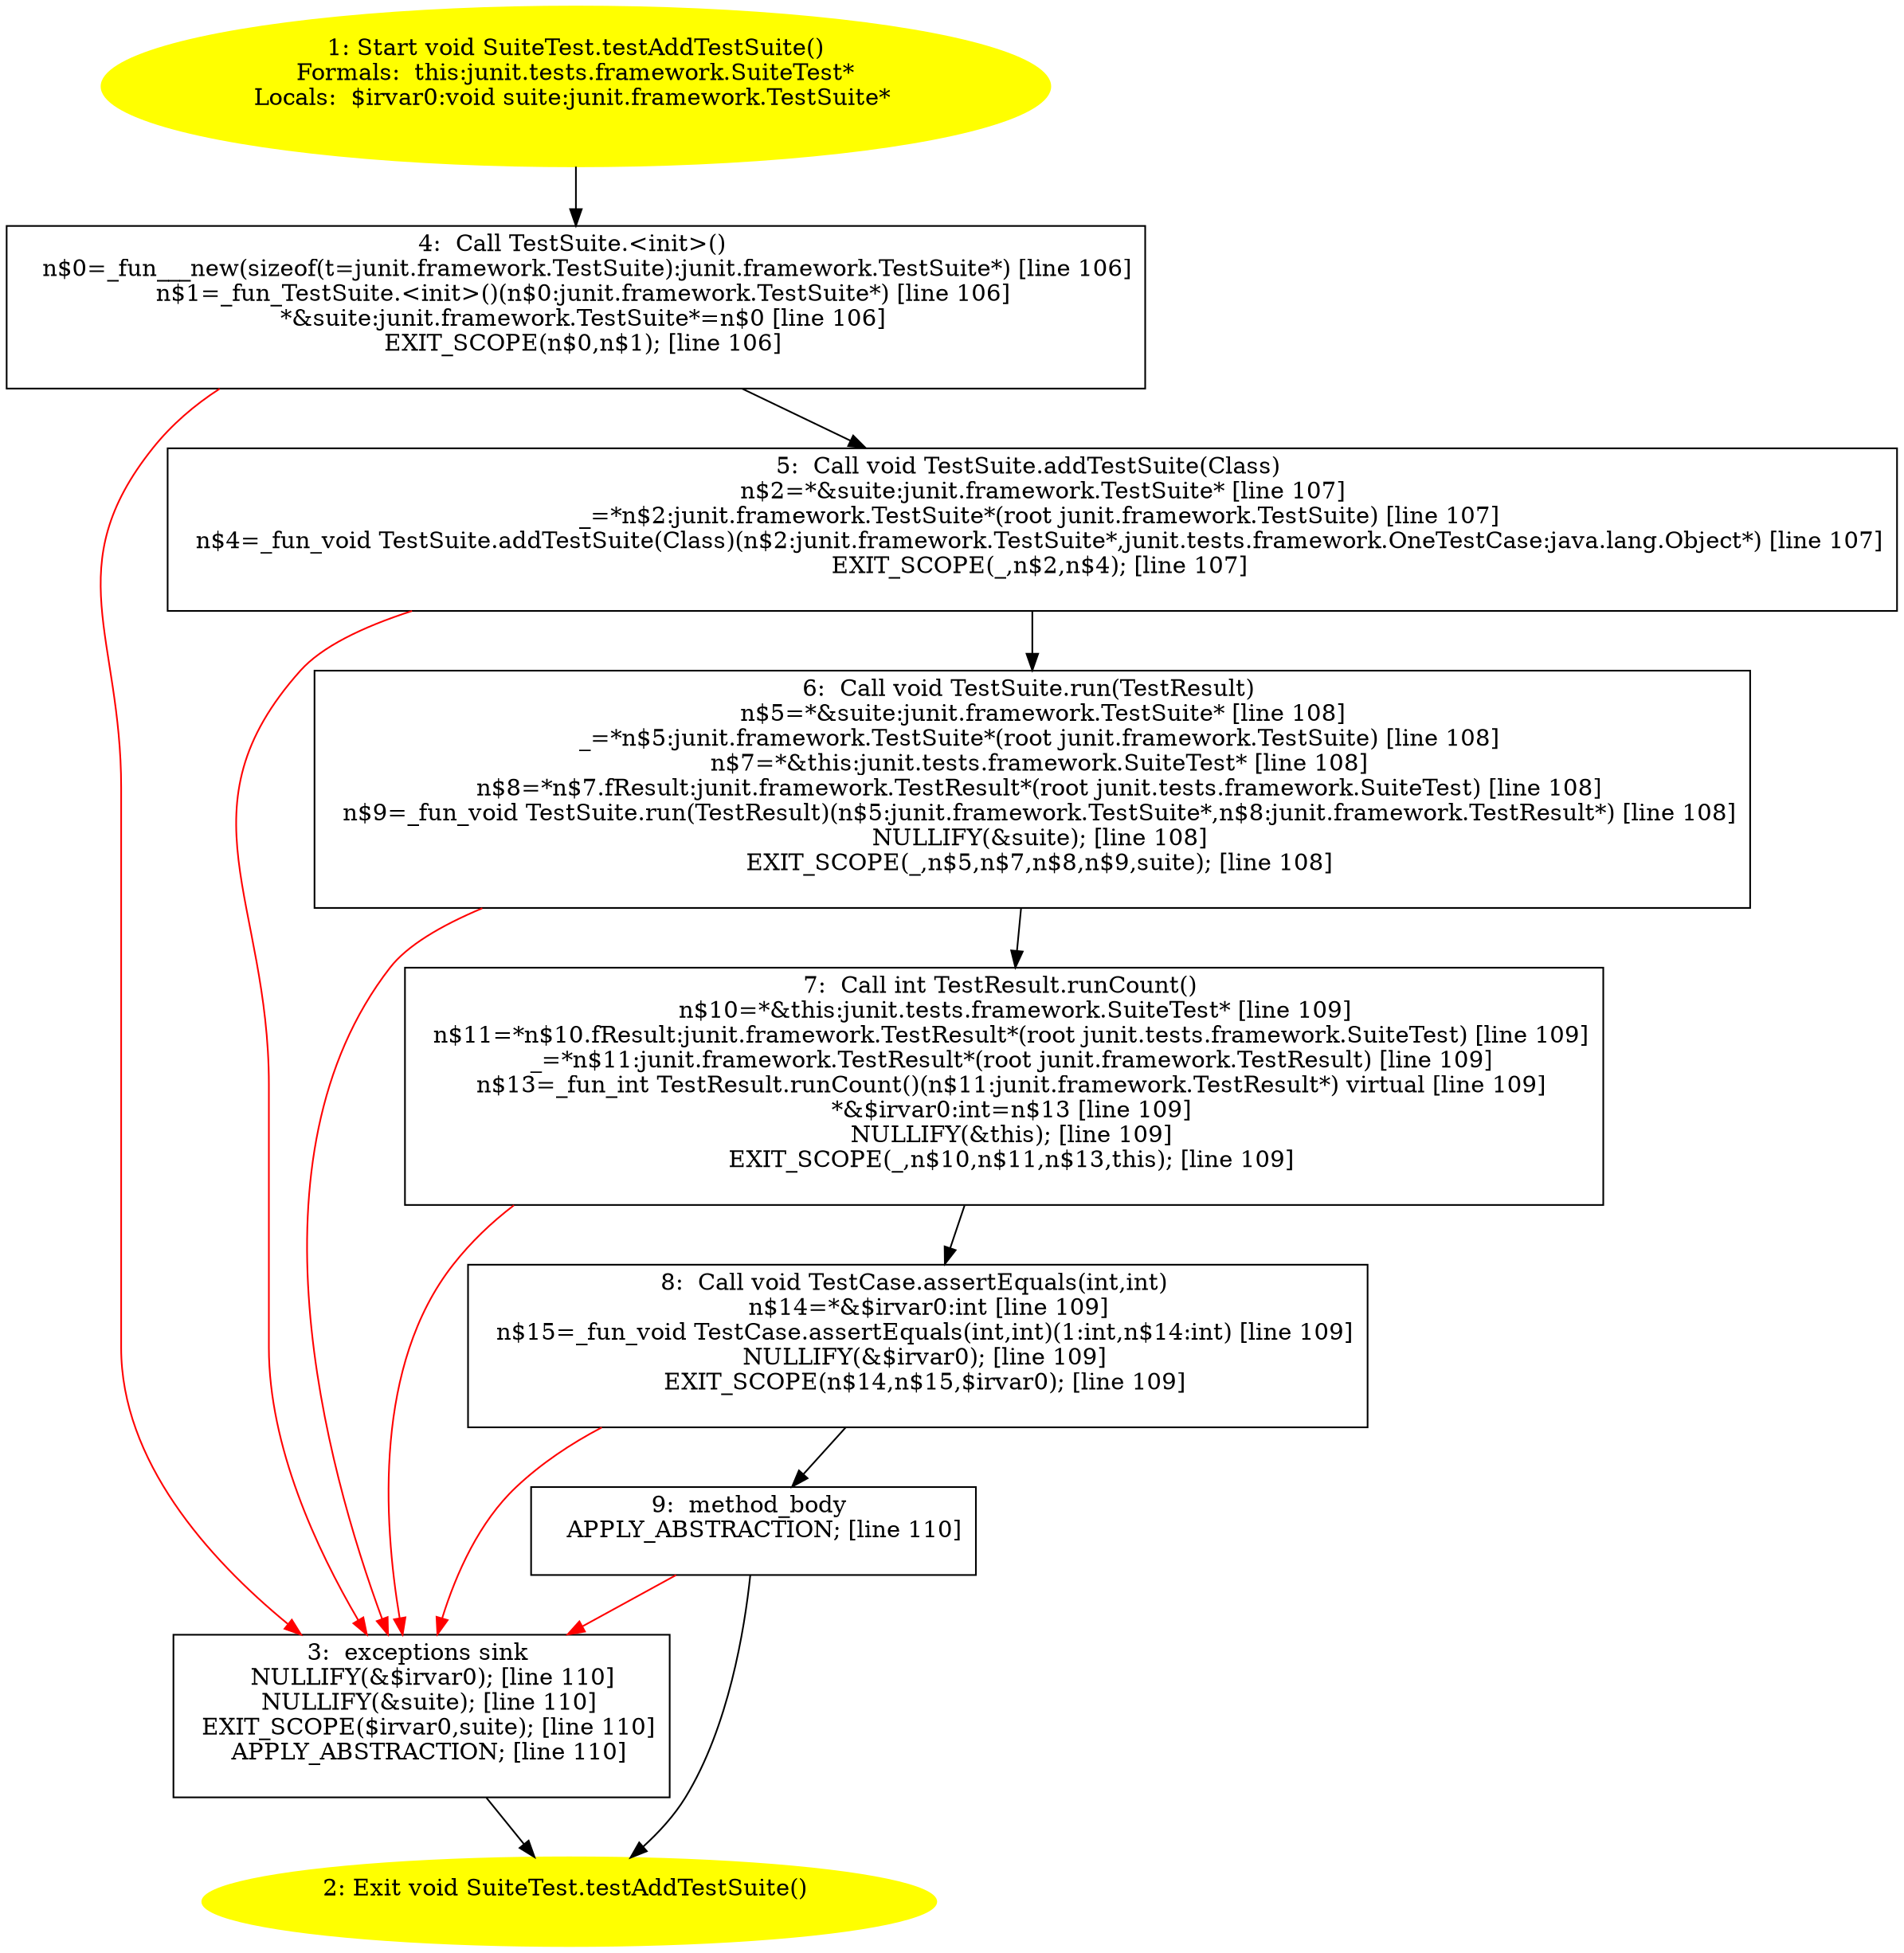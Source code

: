/* @generated */
digraph cfg {
"junit.tests.framework.SuiteTest.testAddTestSuite():void.f3c25cab4e2bf92dc9ce55c35b4214ea_1" [label="1: Start void SuiteTest.testAddTestSuite()\nFormals:  this:junit.tests.framework.SuiteTest*\nLocals:  $irvar0:void suite:junit.framework.TestSuite* \n  " color=yellow style=filled]
	

	 "junit.tests.framework.SuiteTest.testAddTestSuite():void.f3c25cab4e2bf92dc9ce55c35b4214ea_1" -> "junit.tests.framework.SuiteTest.testAddTestSuite():void.f3c25cab4e2bf92dc9ce55c35b4214ea_4" ;
"junit.tests.framework.SuiteTest.testAddTestSuite():void.f3c25cab4e2bf92dc9ce55c35b4214ea_2" [label="2: Exit void SuiteTest.testAddTestSuite() \n  " color=yellow style=filled]
	

"junit.tests.framework.SuiteTest.testAddTestSuite():void.f3c25cab4e2bf92dc9ce55c35b4214ea_3" [label="3:  exceptions sink \n   NULLIFY(&$irvar0); [line 110]\n  NULLIFY(&suite); [line 110]\n  EXIT_SCOPE($irvar0,suite); [line 110]\n  APPLY_ABSTRACTION; [line 110]\n " shape="box"]
	

	 "junit.tests.framework.SuiteTest.testAddTestSuite():void.f3c25cab4e2bf92dc9ce55c35b4214ea_3" -> "junit.tests.framework.SuiteTest.testAddTestSuite():void.f3c25cab4e2bf92dc9ce55c35b4214ea_2" ;
"junit.tests.framework.SuiteTest.testAddTestSuite():void.f3c25cab4e2bf92dc9ce55c35b4214ea_4" [label="4:  Call TestSuite.<init>() \n   n$0=_fun___new(sizeof(t=junit.framework.TestSuite):junit.framework.TestSuite*) [line 106]\n  n$1=_fun_TestSuite.<init>()(n$0:junit.framework.TestSuite*) [line 106]\n  *&suite:junit.framework.TestSuite*=n$0 [line 106]\n  EXIT_SCOPE(n$0,n$1); [line 106]\n " shape="box"]
	

	 "junit.tests.framework.SuiteTest.testAddTestSuite():void.f3c25cab4e2bf92dc9ce55c35b4214ea_4" -> "junit.tests.framework.SuiteTest.testAddTestSuite():void.f3c25cab4e2bf92dc9ce55c35b4214ea_5" ;
	 "junit.tests.framework.SuiteTest.testAddTestSuite():void.f3c25cab4e2bf92dc9ce55c35b4214ea_4" -> "junit.tests.framework.SuiteTest.testAddTestSuite():void.f3c25cab4e2bf92dc9ce55c35b4214ea_3" [color="red" ];
"junit.tests.framework.SuiteTest.testAddTestSuite():void.f3c25cab4e2bf92dc9ce55c35b4214ea_5" [label="5:  Call void TestSuite.addTestSuite(Class) \n   n$2=*&suite:junit.framework.TestSuite* [line 107]\n  _=*n$2:junit.framework.TestSuite*(root junit.framework.TestSuite) [line 107]\n  n$4=_fun_void TestSuite.addTestSuite(Class)(n$2:junit.framework.TestSuite*,junit.tests.framework.OneTestCase:java.lang.Object*) [line 107]\n  EXIT_SCOPE(_,n$2,n$4); [line 107]\n " shape="box"]
	

	 "junit.tests.framework.SuiteTest.testAddTestSuite():void.f3c25cab4e2bf92dc9ce55c35b4214ea_5" -> "junit.tests.framework.SuiteTest.testAddTestSuite():void.f3c25cab4e2bf92dc9ce55c35b4214ea_6" ;
	 "junit.tests.framework.SuiteTest.testAddTestSuite():void.f3c25cab4e2bf92dc9ce55c35b4214ea_5" -> "junit.tests.framework.SuiteTest.testAddTestSuite():void.f3c25cab4e2bf92dc9ce55c35b4214ea_3" [color="red" ];
"junit.tests.framework.SuiteTest.testAddTestSuite():void.f3c25cab4e2bf92dc9ce55c35b4214ea_6" [label="6:  Call void TestSuite.run(TestResult) \n   n$5=*&suite:junit.framework.TestSuite* [line 108]\n  _=*n$5:junit.framework.TestSuite*(root junit.framework.TestSuite) [line 108]\n  n$7=*&this:junit.tests.framework.SuiteTest* [line 108]\n  n$8=*n$7.fResult:junit.framework.TestResult*(root junit.tests.framework.SuiteTest) [line 108]\n  n$9=_fun_void TestSuite.run(TestResult)(n$5:junit.framework.TestSuite*,n$8:junit.framework.TestResult*) [line 108]\n  NULLIFY(&suite); [line 108]\n  EXIT_SCOPE(_,n$5,n$7,n$8,n$9,suite); [line 108]\n " shape="box"]
	

	 "junit.tests.framework.SuiteTest.testAddTestSuite():void.f3c25cab4e2bf92dc9ce55c35b4214ea_6" -> "junit.tests.framework.SuiteTest.testAddTestSuite():void.f3c25cab4e2bf92dc9ce55c35b4214ea_7" ;
	 "junit.tests.framework.SuiteTest.testAddTestSuite():void.f3c25cab4e2bf92dc9ce55c35b4214ea_6" -> "junit.tests.framework.SuiteTest.testAddTestSuite():void.f3c25cab4e2bf92dc9ce55c35b4214ea_3" [color="red" ];
"junit.tests.framework.SuiteTest.testAddTestSuite():void.f3c25cab4e2bf92dc9ce55c35b4214ea_7" [label="7:  Call int TestResult.runCount() \n   n$10=*&this:junit.tests.framework.SuiteTest* [line 109]\n  n$11=*n$10.fResult:junit.framework.TestResult*(root junit.tests.framework.SuiteTest) [line 109]\n  _=*n$11:junit.framework.TestResult*(root junit.framework.TestResult) [line 109]\n  n$13=_fun_int TestResult.runCount()(n$11:junit.framework.TestResult*) virtual [line 109]\n  *&$irvar0:int=n$13 [line 109]\n  NULLIFY(&this); [line 109]\n  EXIT_SCOPE(_,n$10,n$11,n$13,this); [line 109]\n " shape="box"]
	

	 "junit.tests.framework.SuiteTest.testAddTestSuite():void.f3c25cab4e2bf92dc9ce55c35b4214ea_7" -> "junit.tests.framework.SuiteTest.testAddTestSuite():void.f3c25cab4e2bf92dc9ce55c35b4214ea_8" ;
	 "junit.tests.framework.SuiteTest.testAddTestSuite():void.f3c25cab4e2bf92dc9ce55c35b4214ea_7" -> "junit.tests.framework.SuiteTest.testAddTestSuite():void.f3c25cab4e2bf92dc9ce55c35b4214ea_3" [color="red" ];
"junit.tests.framework.SuiteTest.testAddTestSuite():void.f3c25cab4e2bf92dc9ce55c35b4214ea_8" [label="8:  Call void TestCase.assertEquals(int,int) \n   n$14=*&$irvar0:int [line 109]\n  n$15=_fun_void TestCase.assertEquals(int,int)(1:int,n$14:int) [line 109]\n  NULLIFY(&$irvar0); [line 109]\n  EXIT_SCOPE(n$14,n$15,$irvar0); [line 109]\n " shape="box"]
	

	 "junit.tests.framework.SuiteTest.testAddTestSuite():void.f3c25cab4e2bf92dc9ce55c35b4214ea_8" -> "junit.tests.framework.SuiteTest.testAddTestSuite():void.f3c25cab4e2bf92dc9ce55c35b4214ea_9" ;
	 "junit.tests.framework.SuiteTest.testAddTestSuite():void.f3c25cab4e2bf92dc9ce55c35b4214ea_8" -> "junit.tests.framework.SuiteTest.testAddTestSuite():void.f3c25cab4e2bf92dc9ce55c35b4214ea_3" [color="red" ];
"junit.tests.framework.SuiteTest.testAddTestSuite():void.f3c25cab4e2bf92dc9ce55c35b4214ea_9" [label="9:  method_body \n   APPLY_ABSTRACTION; [line 110]\n " shape="box"]
	

	 "junit.tests.framework.SuiteTest.testAddTestSuite():void.f3c25cab4e2bf92dc9ce55c35b4214ea_9" -> "junit.tests.framework.SuiteTest.testAddTestSuite():void.f3c25cab4e2bf92dc9ce55c35b4214ea_2" ;
	 "junit.tests.framework.SuiteTest.testAddTestSuite():void.f3c25cab4e2bf92dc9ce55c35b4214ea_9" -> "junit.tests.framework.SuiteTest.testAddTestSuite():void.f3c25cab4e2bf92dc9ce55c35b4214ea_3" [color="red" ];
}
